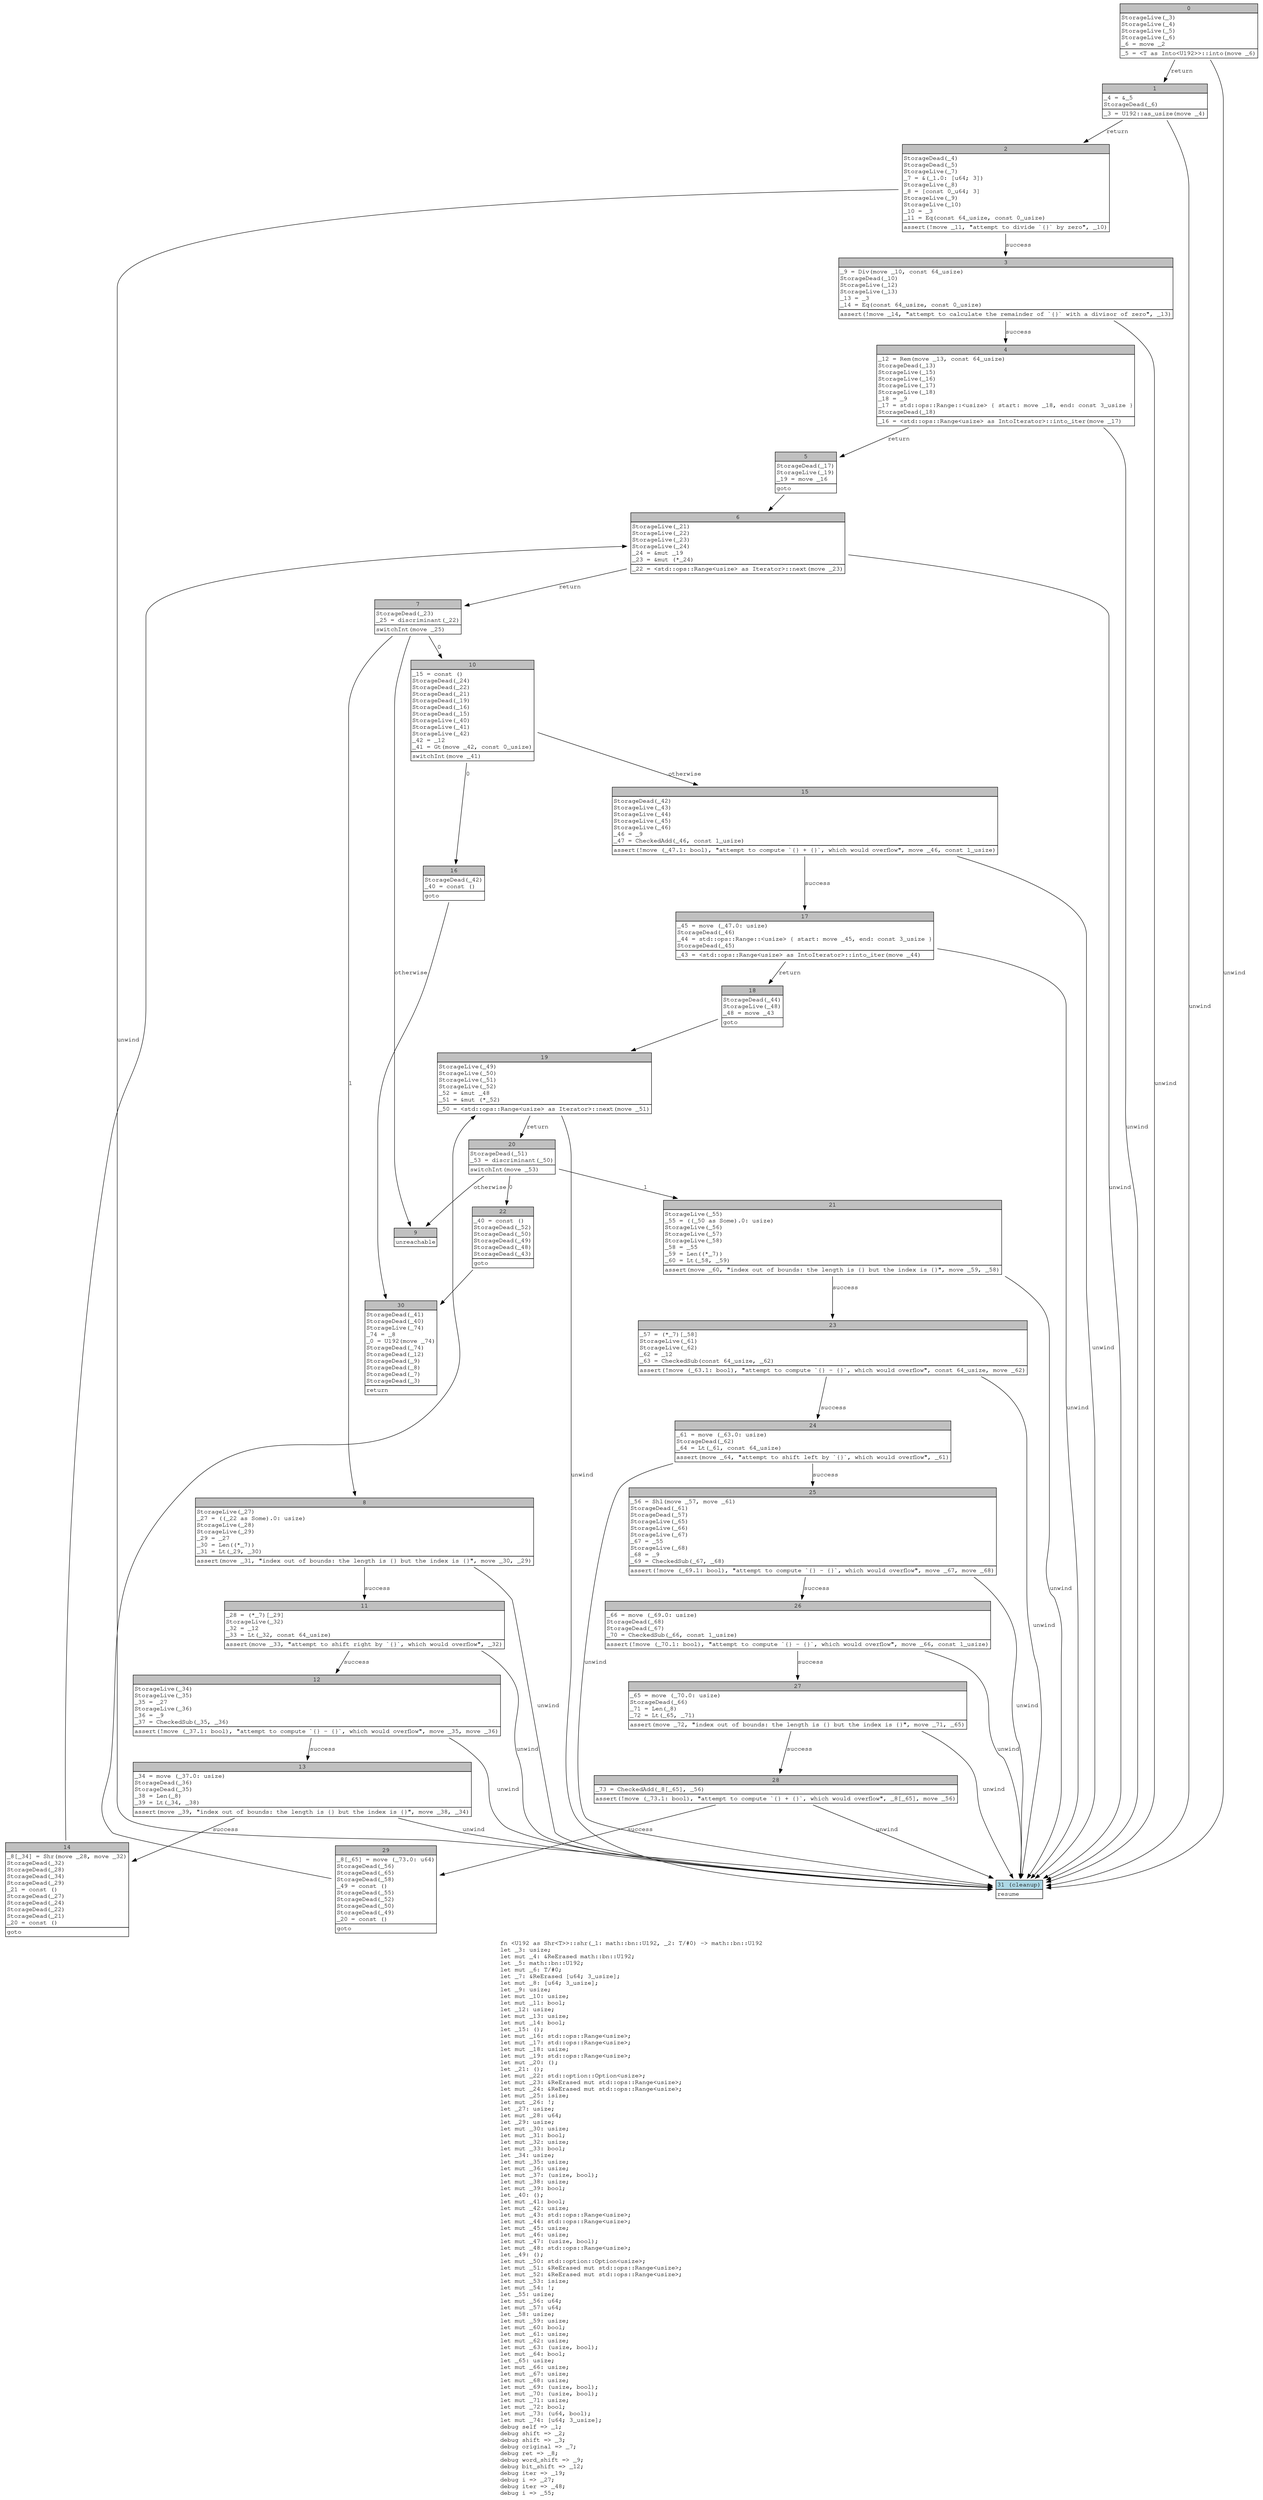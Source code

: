 digraph Mir_0_14655 {
    graph [fontname="Courier, monospace"];
    node [fontname="Courier, monospace"];
    edge [fontname="Courier, monospace"];
    label=<fn &lt;U192 as Shr&lt;T&gt;&gt;::shr(_1: math::bn::U192, _2: T/#0) -&gt; math::bn::U192<br align="left"/>let _3: usize;<br align="left"/>let mut _4: &amp;ReErased math::bn::U192;<br align="left"/>let _5: math::bn::U192;<br align="left"/>let mut _6: T/#0;<br align="left"/>let _7: &amp;ReErased [u64; 3_usize];<br align="left"/>let mut _8: [u64; 3_usize];<br align="left"/>let _9: usize;<br align="left"/>let mut _10: usize;<br align="left"/>let mut _11: bool;<br align="left"/>let _12: usize;<br align="left"/>let mut _13: usize;<br align="left"/>let mut _14: bool;<br align="left"/>let _15: ();<br align="left"/>let mut _16: std::ops::Range&lt;usize&gt;;<br align="left"/>let mut _17: std::ops::Range&lt;usize&gt;;<br align="left"/>let mut _18: usize;<br align="left"/>let mut _19: std::ops::Range&lt;usize&gt;;<br align="left"/>let mut _20: ();<br align="left"/>let _21: ();<br align="left"/>let mut _22: std::option::Option&lt;usize&gt;;<br align="left"/>let mut _23: &amp;ReErased mut std::ops::Range&lt;usize&gt;;<br align="left"/>let mut _24: &amp;ReErased mut std::ops::Range&lt;usize&gt;;<br align="left"/>let mut _25: isize;<br align="left"/>let mut _26: !;<br align="left"/>let _27: usize;<br align="left"/>let mut _28: u64;<br align="left"/>let _29: usize;<br align="left"/>let mut _30: usize;<br align="left"/>let mut _31: bool;<br align="left"/>let mut _32: usize;<br align="left"/>let mut _33: bool;<br align="left"/>let _34: usize;<br align="left"/>let mut _35: usize;<br align="left"/>let mut _36: usize;<br align="left"/>let mut _37: (usize, bool);<br align="left"/>let mut _38: usize;<br align="left"/>let mut _39: bool;<br align="left"/>let _40: ();<br align="left"/>let mut _41: bool;<br align="left"/>let mut _42: usize;<br align="left"/>let mut _43: std::ops::Range&lt;usize&gt;;<br align="left"/>let mut _44: std::ops::Range&lt;usize&gt;;<br align="left"/>let mut _45: usize;<br align="left"/>let mut _46: usize;<br align="left"/>let mut _47: (usize, bool);<br align="left"/>let mut _48: std::ops::Range&lt;usize&gt;;<br align="left"/>let _49: ();<br align="left"/>let mut _50: std::option::Option&lt;usize&gt;;<br align="left"/>let mut _51: &amp;ReErased mut std::ops::Range&lt;usize&gt;;<br align="left"/>let mut _52: &amp;ReErased mut std::ops::Range&lt;usize&gt;;<br align="left"/>let mut _53: isize;<br align="left"/>let mut _54: !;<br align="left"/>let _55: usize;<br align="left"/>let mut _56: u64;<br align="left"/>let mut _57: u64;<br align="left"/>let _58: usize;<br align="left"/>let mut _59: usize;<br align="left"/>let mut _60: bool;<br align="left"/>let mut _61: usize;<br align="left"/>let mut _62: usize;<br align="left"/>let mut _63: (usize, bool);<br align="left"/>let mut _64: bool;<br align="left"/>let _65: usize;<br align="left"/>let mut _66: usize;<br align="left"/>let mut _67: usize;<br align="left"/>let mut _68: usize;<br align="left"/>let mut _69: (usize, bool);<br align="left"/>let mut _70: (usize, bool);<br align="left"/>let mut _71: usize;<br align="left"/>let mut _72: bool;<br align="left"/>let mut _73: (u64, bool);<br align="left"/>let mut _74: [u64; 3_usize];<br align="left"/>debug self =&gt; _1;<br align="left"/>debug shift =&gt; _2;<br align="left"/>debug shift =&gt; _3;<br align="left"/>debug original =&gt; _7;<br align="left"/>debug ret =&gt; _8;<br align="left"/>debug word_shift =&gt; _9;<br align="left"/>debug bit_shift =&gt; _12;<br align="left"/>debug iter =&gt; _19;<br align="left"/>debug i =&gt; _27;<br align="left"/>debug iter =&gt; _48;<br align="left"/>debug i =&gt; _55;<br align="left"/>>;
    bb0__0_14655 [shape="none", label=<<table border="0" cellborder="1" cellspacing="0"><tr><td bgcolor="gray" align="center" colspan="1">0</td></tr><tr><td align="left" balign="left">StorageLive(_3)<br/>StorageLive(_4)<br/>StorageLive(_5)<br/>StorageLive(_6)<br/>_6 = move _2<br/></td></tr><tr><td align="left">_5 = &lt;T as Into&lt;U192&gt;&gt;::into(move _6)</td></tr></table>>];
    bb1__0_14655 [shape="none", label=<<table border="0" cellborder="1" cellspacing="0"><tr><td bgcolor="gray" align="center" colspan="1">1</td></tr><tr><td align="left" balign="left">_4 = &amp;_5<br/>StorageDead(_6)<br/></td></tr><tr><td align="left">_3 = U192::as_usize(move _4)</td></tr></table>>];
    bb2__0_14655 [shape="none", label=<<table border="0" cellborder="1" cellspacing="0"><tr><td bgcolor="gray" align="center" colspan="1">2</td></tr><tr><td align="left" balign="left">StorageDead(_4)<br/>StorageDead(_5)<br/>StorageLive(_7)<br/>_7 = &amp;(_1.0: [u64; 3])<br/>StorageLive(_8)<br/>_8 = [const 0_u64; 3]<br/>StorageLive(_9)<br/>StorageLive(_10)<br/>_10 = _3<br/>_11 = Eq(const 64_usize, const 0_usize)<br/></td></tr><tr><td align="left">assert(!move _11, &quot;attempt to divide `{}` by zero&quot;, _10)</td></tr></table>>];
    bb3__0_14655 [shape="none", label=<<table border="0" cellborder="1" cellspacing="0"><tr><td bgcolor="gray" align="center" colspan="1">3</td></tr><tr><td align="left" balign="left">_9 = Div(move _10, const 64_usize)<br/>StorageDead(_10)<br/>StorageLive(_12)<br/>StorageLive(_13)<br/>_13 = _3<br/>_14 = Eq(const 64_usize, const 0_usize)<br/></td></tr><tr><td align="left">assert(!move _14, &quot;attempt to calculate the remainder of `{}` with a divisor of zero&quot;, _13)</td></tr></table>>];
    bb4__0_14655 [shape="none", label=<<table border="0" cellborder="1" cellspacing="0"><tr><td bgcolor="gray" align="center" colspan="1">4</td></tr><tr><td align="left" balign="left">_12 = Rem(move _13, const 64_usize)<br/>StorageDead(_13)<br/>StorageLive(_15)<br/>StorageLive(_16)<br/>StorageLive(_17)<br/>StorageLive(_18)<br/>_18 = _9<br/>_17 = std::ops::Range::&lt;usize&gt; { start: move _18, end: const 3_usize }<br/>StorageDead(_18)<br/></td></tr><tr><td align="left">_16 = &lt;std::ops::Range&lt;usize&gt; as IntoIterator&gt;::into_iter(move _17)</td></tr></table>>];
    bb5__0_14655 [shape="none", label=<<table border="0" cellborder="1" cellspacing="0"><tr><td bgcolor="gray" align="center" colspan="1">5</td></tr><tr><td align="left" balign="left">StorageDead(_17)<br/>StorageLive(_19)<br/>_19 = move _16<br/></td></tr><tr><td align="left">goto</td></tr></table>>];
    bb6__0_14655 [shape="none", label=<<table border="0" cellborder="1" cellspacing="0"><tr><td bgcolor="gray" align="center" colspan="1">6</td></tr><tr><td align="left" balign="left">StorageLive(_21)<br/>StorageLive(_22)<br/>StorageLive(_23)<br/>StorageLive(_24)<br/>_24 = &amp;mut _19<br/>_23 = &amp;mut (*_24)<br/></td></tr><tr><td align="left">_22 = &lt;std::ops::Range&lt;usize&gt; as Iterator&gt;::next(move _23)</td></tr></table>>];
    bb7__0_14655 [shape="none", label=<<table border="0" cellborder="1" cellspacing="0"><tr><td bgcolor="gray" align="center" colspan="1">7</td></tr><tr><td align="left" balign="left">StorageDead(_23)<br/>_25 = discriminant(_22)<br/></td></tr><tr><td align="left">switchInt(move _25)</td></tr></table>>];
    bb8__0_14655 [shape="none", label=<<table border="0" cellborder="1" cellspacing="0"><tr><td bgcolor="gray" align="center" colspan="1">8</td></tr><tr><td align="left" balign="left">StorageLive(_27)<br/>_27 = ((_22 as Some).0: usize)<br/>StorageLive(_28)<br/>StorageLive(_29)<br/>_29 = _27<br/>_30 = Len((*_7))<br/>_31 = Lt(_29, _30)<br/></td></tr><tr><td align="left">assert(move _31, &quot;index out of bounds: the length is {} but the index is {}&quot;, move _30, _29)</td></tr></table>>];
    bb9__0_14655 [shape="none", label=<<table border="0" cellborder="1" cellspacing="0"><tr><td bgcolor="gray" align="center" colspan="1">9</td></tr><tr><td align="left">unreachable</td></tr></table>>];
    bb10__0_14655 [shape="none", label=<<table border="0" cellborder="1" cellspacing="0"><tr><td bgcolor="gray" align="center" colspan="1">10</td></tr><tr><td align="left" balign="left">_15 = const ()<br/>StorageDead(_24)<br/>StorageDead(_22)<br/>StorageDead(_21)<br/>StorageDead(_19)<br/>StorageDead(_16)<br/>StorageDead(_15)<br/>StorageLive(_40)<br/>StorageLive(_41)<br/>StorageLive(_42)<br/>_42 = _12<br/>_41 = Gt(move _42, const 0_usize)<br/></td></tr><tr><td align="left">switchInt(move _41)</td></tr></table>>];
    bb11__0_14655 [shape="none", label=<<table border="0" cellborder="1" cellspacing="0"><tr><td bgcolor="gray" align="center" colspan="1">11</td></tr><tr><td align="left" balign="left">_28 = (*_7)[_29]<br/>StorageLive(_32)<br/>_32 = _12<br/>_33 = Lt(_32, const 64_usize)<br/></td></tr><tr><td align="left">assert(move _33, &quot;attempt to shift right by `{}`, which would overflow&quot;, _32)</td></tr></table>>];
    bb12__0_14655 [shape="none", label=<<table border="0" cellborder="1" cellspacing="0"><tr><td bgcolor="gray" align="center" colspan="1">12</td></tr><tr><td align="left" balign="left">StorageLive(_34)<br/>StorageLive(_35)<br/>_35 = _27<br/>StorageLive(_36)<br/>_36 = _9<br/>_37 = CheckedSub(_35, _36)<br/></td></tr><tr><td align="left">assert(!move (_37.1: bool), &quot;attempt to compute `{} - {}`, which would overflow&quot;, move _35, move _36)</td></tr></table>>];
    bb13__0_14655 [shape="none", label=<<table border="0" cellborder="1" cellspacing="0"><tr><td bgcolor="gray" align="center" colspan="1">13</td></tr><tr><td align="left" balign="left">_34 = move (_37.0: usize)<br/>StorageDead(_36)<br/>StorageDead(_35)<br/>_38 = Len(_8)<br/>_39 = Lt(_34, _38)<br/></td></tr><tr><td align="left">assert(move _39, &quot;index out of bounds: the length is {} but the index is {}&quot;, move _38, _34)</td></tr></table>>];
    bb14__0_14655 [shape="none", label=<<table border="0" cellborder="1" cellspacing="0"><tr><td bgcolor="gray" align="center" colspan="1">14</td></tr><tr><td align="left" balign="left">_8[_34] = Shr(move _28, move _32)<br/>StorageDead(_32)<br/>StorageDead(_28)<br/>StorageDead(_34)<br/>StorageDead(_29)<br/>_21 = const ()<br/>StorageDead(_27)<br/>StorageDead(_24)<br/>StorageDead(_22)<br/>StorageDead(_21)<br/>_20 = const ()<br/></td></tr><tr><td align="left">goto</td></tr></table>>];
    bb15__0_14655 [shape="none", label=<<table border="0" cellborder="1" cellspacing="0"><tr><td bgcolor="gray" align="center" colspan="1">15</td></tr><tr><td align="left" balign="left">StorageDead(_42)<br/>StorageLive(_43)<br/>StorageLive(_44)<br/>StorageLive(_45)<br/>StorageLive(_46)<br/>_46 = _9<br/>_47 = CheckedAdd(_46, const 1_usize)<br/></td></tr><tr><td align="left">assert(!move (_47.1: bool), &quot;attempt to compute `{} + {}`, which would overflow&quot;, move _46, const 1_usize)</td></tr></table>>];
    bb16__0_14655 [shape="none", label=<<table border="0" cellborder="1" cellspacing="0"><tr><td bgcolor="gray" align="center" colspan="1">16</td></tr><tr><td align="left" balign="left">StorageDead(_42)<br/>_40 = const ()<br/></td></tr><tr><td align="left">goto</td></tr></table>>];
    bb17__0_14655 [shape="none", label=<<table border="0" cellborder="1" cellspacing="0"><tr><td bgcolor="gray" align="center" colspan="1">17</td></tr><tr><td align="left" balign="left">_45 = move (_47.0: usize)<br/>StorageDead(_46)<br/>_44 = std::ops::Range::&lt;usize&gt; { start: move _45, end: const 3_usize }<br/>StorageDead(_45)<br/></td></tr><tr><td align="left">_43 = &lt;std::ops::Range&lt;usize&gt; as IntoIterator&gt;::into_iter(move _44)</td></tr></table>>];
    bb18__0_14655 [shape="none", label=<<table border="0" cellborder="1" cellspacing="0"><tr><td bgcolor="gray" align="center" colspan="1">18</td></tr><tr><td align="left" balign="left">StorageDead(_44)<br/>StorageLive(_48)<br/>_48 = move _43<br/></td></tr><tr><td align="left">goto</td></tr></table>>];
    bb19__0_14655 [shape="none", label=<<table border="0" cellborder="1" cellspacing="0"><tr><td bgcolor="gray" align="center" colspan="1">19</td></tr><tr><td align="left" balign="left">StorageLive(_49)<br/>StorageLive(_50)<br/>StorageLive(_51)<br/>StorageLive(_52)<br/>_52 = &amp;mut _48<br/>_51 = &amp;mut (*_52)<br/></td></tr><tr><td align="left">_50 = &lt;std::ops::Range&lt;usize&gt; as Iterator&gt;::next(move _51)</td></tr></table>>];
    bb20__0_14655 [shape="none", label=<<table border="0" cellborder="1" cellspacing="0"><tr><td bgcolor="gray" align="center" colspan="1">20</td></tr><tr><td align="left" balign="left">StorageDead(_51)<br/>_53 = discriminant(_50)<br/></td></tr><tr><td align="left">switchInt(move _53)</td></tr></table>>];
    bb21__0_14655 [shape="none", label=<<table border="0" cellborder="1" cellspacing="0"><tr><td bgcolor="gray" align="center" colspan="1">21</td></tr><tr><td align="left" balign="left">StorageLive(_55)<br/>_55 = ((_50 as Some).0: usize)<br/>StorageLive(_56)<br/>StorageLive(_57)<br/>StorageLive(_58)<br/>_58 = _55<br/>_59 = Len((*_7))<br/>_60 = Lt(_58, _59)<br/></td></tr><tr><td align="left">assert(move _60, &quot;index out of bounds: the length is {} but the index is {}&quot;, move _59, _58)</td></tr></table>>];
    bb22__0_14655 [shape="none", label=<<table border="0" cellborder="1" cellspacing="0"><tr><td bgcolor="gray" align="center" colspan="1">22</td></tr><tr><td align="left" balign="left">_40 = const ()<br/>StorageDead(_52)<br/>StorageDead(_50)<br/>StorageDead(_49)<br/>StorageDead(_48)<br/>StorageDead(_43)<br/></td></tr><tr><td align="left">goto</td></tr></table>>];
    bb23__0_14655 [shape="none", label=<<table border="0" cellborder="1" cellspacing="0"><tr><td bgcolor="gray" align="center" colspan="1">23</td></tr><tr><td align="left" balign="left">_57 = (*_7)[_58]<br/>StorageLive(_61)<br/>StorageLive(_62)<br/>_62 = _12<br/>_63 = CheckedSub(const 64_usize, _62)<br/></td></tr><tr><td align="left">assert(!move (_63.1: bool), &quot;attempt to compute `{} - {}`, which would overflow&quot;, const 64_usize, move _62)</td></tr></table>>];
    bb24__0_14655 [shape="none", label=<<table border="0" cellborder="1" cellspacing="0"><tr><td bgcolor="gray" align="center" colspan="1">24</td></tr><tr><td align="left" balign="left">_61 = move (_63.0: usize)<br/>StorageDead(_62)<br/>_64 = Lt(_61, const 64_usize)<br/></td></tr><tr><td align="left">assert(move _64, &quot;attempt to shift left by `{}`, which would overflow&quot;, _61)</td></tr></table>>];
    bb25__0_14655 [shape="none", label=<<table border="0" cellborder="1" cellspacing="0"><tr><td bgcolor="gray" align="center" colspan="1">25</td></tr><tr><td align="left" balign="left">_56 = Shl(move _57, move _61)<br/>StorageDead(_61)<br/>StorageDead(_57)<br/>StorageLive(_65)<br/>StorageLive(_66)<br/>StorageLive(_67)<br/>_67 = _55<br/>StorageLive(_68)<br/>_68 = _9<br/>_69 = CheckedSub(_67, _68)<br/></td></tr><tr><td align="left">assert(!move (_69.1: bool), &quot;attempt to compute `{} - {}`, which would overflow&quot;, move _67, move _68)</td></tr></table>>];
    bb26__0_14655 [shape="none", label=<<table border="0" cellborder="1" cellspacing="0"><tr><td bgcolor="gray" align="center" colspan="1">26</td></tr><tr><td align="left" balign="left">_66 = move (_69.0: usize)<br/>StorageDead(_68)<br/>StorageDead(_67)<br/>_70 = CheckedSub(_66, const 1_usize)<br/></td></tr><tr><td align="left">assert(!move (_70.1: bool), &quot;attempt to compute `{} - {}`, which would overflow&quot;, move _66, const 1_usize)</td></tr></table>>];
    bb27__0_14655 [shape="none", label=<<table border="0" cellborder="1" cellspacing="0"><tr><td bgcolor="gray" align="center" colspan="1">27</td></tr><tr><td align="left" balign="left">_65 = move (_70.0: usize)<br/>StorageDead(_66)<br/>_71 = Len(_8)<br/>_72 = Lt(_65, _71)<br/></td></tr><tr><td align="left">assert(move _72, &quot;index out of bounds: the length is {} but the index is {}&quot;, move _71, _65)</td></tr></table>>];
    bb28__0_14655 [shape="none", label=<<table border="0" cellborder="1" cellspacing="0"><tr><td bgcolor="gray" align="center" colspan="1">28</td></tr><tr><td align="left" balign="left">_73 = CheckedAdd(_8[_65], _56)<br/></td></tr><tr><td align="left">assert(!move (_73.1: bool), &quot;attempt to compute `{} + {}`, which would overflow&quot;, _8[_65], move _56)</td></tr></table>>];
    bb29__0_14655 [shape="none", label=<<table border="0" cellborder="1" cellspacing="0"><tr><td bgcolor="gray" align="center" colspan="1">29</td></tr><tr><td align="left" balign="left">_8[_65] = move (_73.0: u64)<br/>StorageDead(_56)<br/>StorageDead(_65)<br/>StorageDead(_58)<br/>_49 = const ()<br/>StorageDead(_55)<br/>StorageDead(_52)<br/>StorageDead(_50)<br/>StorageDead(_49)<br/>_20 = const ()<br/></td></tr><tr><td align="left">goto</td></tr></table>>];
    bb30__0_14655 [shape="none", label=<<table border="0" cellborder="1" cellspacing="0"><tr><td bgcolor="gray" align="center" colspan="1">30</td></tr><tr><td align="left" balign="left">StorageDead(_41)<br/>StorageDead(_40)<br/>StorageLive(_74)<br/>_74 = _8<br/>_0 = U192(move _74)<br/>StorageDead(_74)<br/>StorageDead(_12)<br/>StorageDead(_9)<br/>StorageDead(_8)<br/>StorageDead(_7)<br/>StorageDead(_3)<br/></td></tr><tr><td align="left">return</td></tr></table>>];
    bb31__0_14655 [shape="none", label=<<table border="0" cellborder="1" cellspacing="0"><tr><td bgcolor="lightblue" align="center" colspan="1">31 (cleanup)</td></tr><tr><td align="left">resume</td></tr></table>>];
    bb0__0_14655 -> bb1__0_14655 [label="return"];
    bb0__0_14655 -> bb31__0_14655 [label="unwind"];
    bb1__0_14655 -> bb2__0_14655 [label="return"];
    bb1__0_14655 -> bb31__0_14655 [label="unwind"];
    bb2__0_14655 -> bb3__0_14655 [label="success"];
    bb2__0_14655 -> bb31__0_14655 [label="unwind"];
    bb3__0_14655 -> bb4__0_14655 [label="success"];
    bb3__0_14655 -> bb31__0_14655 [label="unwind"];
    bb4__0_14655 -> bb5__0_14655 [label="return"];
    bb4__0_14655 -> bb31__0_14655 [label="unwind"];
    bb5__0_14655 -> bb6__0_14655 [label=""];
    bb6__0_14655 -> bb7__0_14655 [label="return"];
    bb6__0_14655 -> bb31__0_14655 [label="unwind"];
    bb7__0_14655 -> bb10__0_14655 [label="0"];
    bb7__0_14655 -> bb8__0_14655 [label="1"];
    bb7__0_14655 -> bb9__0_14655 [label="otherwise"];
    bb8__0_14655 -> bb11__0_14655 [label="success"];
    bb8__0_14655 -> bb31__0_14655 [label="unwind"];
    bb10__0_14655 -> bb16__0_14655 [label="0"];
    bb10__0_14655 -> bb15__0_14655 [label="otherwise"];
    bb11__0_14655 -> bb12__0_14655 [label="success"];
    bb11__0_14655 -> bb31__0_14655 [label="unwind"];
    bb12__0_14655 -> bb13__0_14655 [label="success"];
    bb12__0_14655 -> bb31__0_14655 [label="unwind"];
    bb13__0_14655 -> bb14__0_14655 [label="success"];
    bb13__0_14655 -> bb31__0_14655 [label="unwind"];
    bb14__0_14655 -> bb6__0_14655 [label=""];
    bb15__0_14655 -> bb17__0_14655 [label="success"];
    bb15__0_14655 -> bb31__0_14655 [label="unwind"];
    bb16__0_14655 -> bb30__0_14655 [label=""];
    bb17__0_14655 -> bb18__0_14655 [label="return"];
    bb17__0_14655 -> bb31__0_14655 [label="unwind"];
    bb18__0_14655 -> bb19__0_14655 [label=""];
    bb19__0_14655 -> bb20__0_14655 [label="return"];
    bb19__0_14655 -> bb31__0_14655 [label="unwind"];
    bb20__0_14655 -> bb22__0_14655 [label="0"];
    bb20__0_14655 -> bb21__0_14655 [label="1"];
    bb20__0_14655 -> bb9__0_14655 [label="otherwise"];
    bb21__0_14655 -> bb23__0_14655 [label="success"];
    bb21__0_14655 -> bb31__0_14655 [label="unwind"];
    bb22__0_14655 -> bb30__0_14655 [label=""];
    bb23__0_14655 -> bb24__0_14655 [label="success"];
    bb23__0_14655 -> bb31__0_14655 [label="unwind"];
    bb24__0_14655 -> bb25__0_14655 [label="success"];
    bb24__0_14655 -> bb31__0_14655 [label="unwind"];
    bb25__0_14655 -> bb26__0_14655 [label="success"];
    bb25__0_14655 -> bb31__0_14655 [label="unwind"];
    bb26__0_14655 -> bb27__0_14655 [label="success"];
    bb26__0_14655 -> bb31__0_14655 [label="unwind"];
    bb27__0_14655 -> bb28__0_14655 [label="success"];
    bb27__0_14655 -> bb31__0_14655 [label="unwind"];
    bb28__0_14655 -> bb29__0_14655 [label="success"];
    bb28__0_14655 -> bb31__0_14655 [label="unwind"];
    bb29__0_14655 -> bb19__0_14655 [label=""];
}
